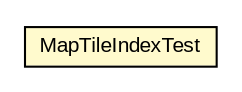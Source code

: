 #!/usr/local/bin/dot
#
# Class diagram 
# Generated by UMLGraph version R5_6-24-gf6e263 (http://www.umlgraph.org/)
#

digraph G {
	edge [fontname="arial",fontsize=10,labelfontname="arial",labelfontsize=10];
	node [fontname="arial",fontsize=10,shape=plaintext];
	nodesep=0.25;
	ranksep=0.5;
	// org.osmdroid.util.MapTileIndexTest
	c166954 [label=<<table title="org.osmdroid.util.MapTileIndexTest" border="0" cellborder="1" cellspacing="0" cellpadding="2" port="p" bgcolor="lemonChiffon" href="./MapTileIndexTest.html">
		<tr><td><table border="0" cellspacing="0" cellpadding="1">
<tr><td align="center" balign="center"> MapTileIndexTest </td></tr>
		</table></td></tr>
		</table>>, URL="./MapTileIndexTest.html", fontname="arial", fontcolor="black", fontsize=10.0];
}

